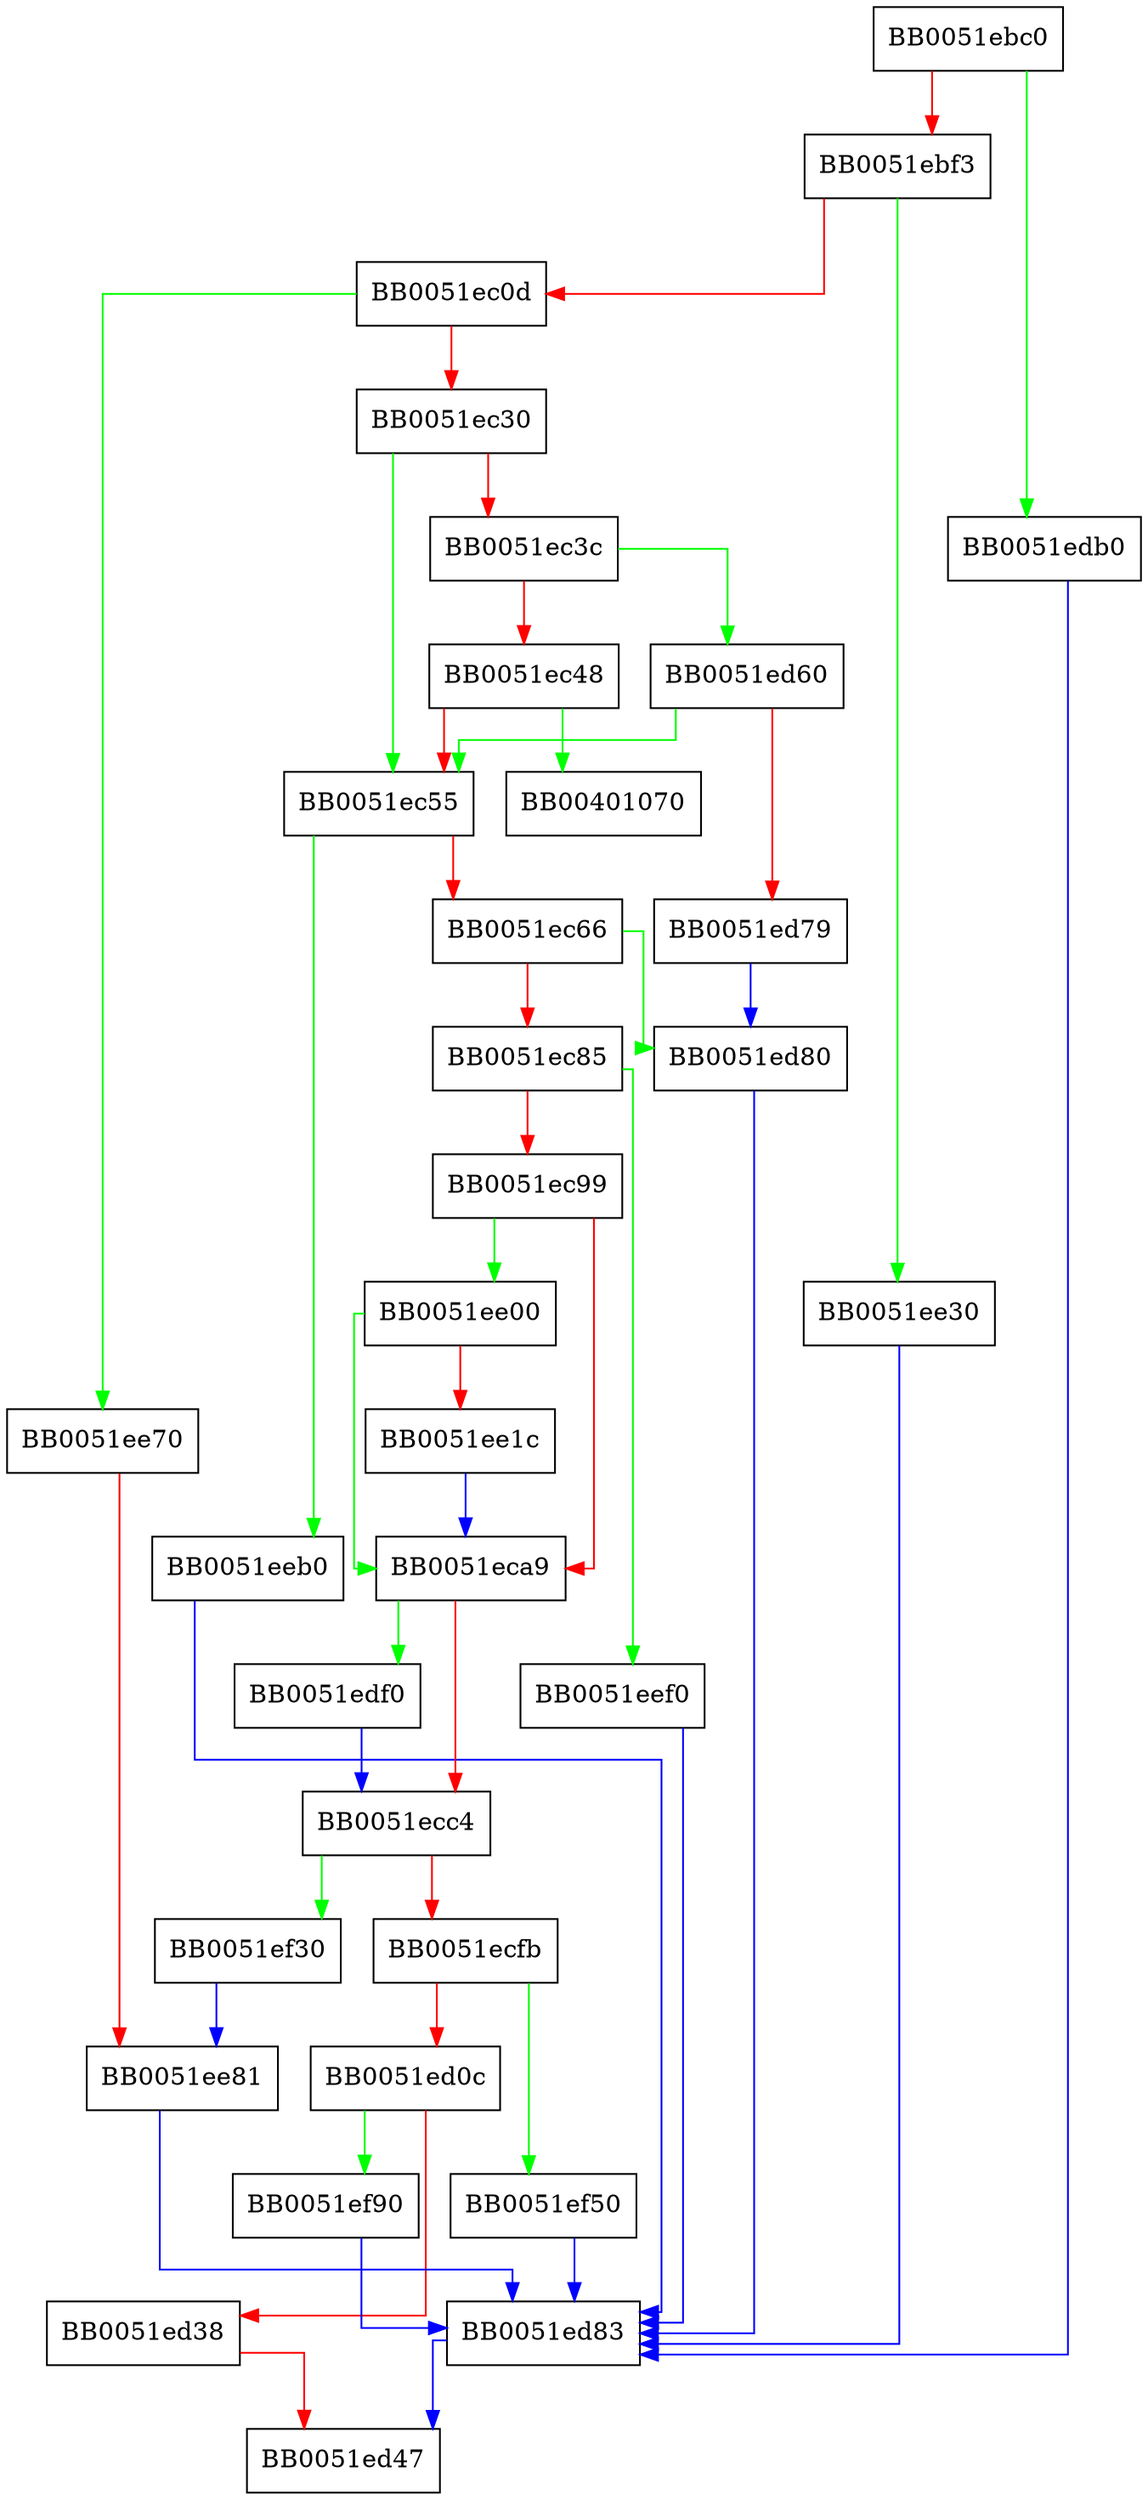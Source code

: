 digraph PKCS5_pbe2_set_iv_ex {
  node [shape="box"];
  graph [splines=ortho];
  BB0051ebc0 -> BB0051edb0 [color="green"];
  BB0051ebc0 -> BB0051ebf3 [color="red"];
  BB0051ebf3 -> BB0051ee30 [color="green"];
  BB0051ebf3 -> BB0051ec0d [color="red"];
  BB0051ec0d -> BB0051ee70 [color="green"];
  BB0051ec0d -> BB0051ec30 [color="red"];
  BB0051ec30 -> BB0051ec55 [color="green"];
  BB0051ec30 -> BB0051ec3c [color="red"];
  BB0051ec3c -> BB0051ed60 [color="green"];
  BB0051ec3c -> BB0051ec48 [color="red"];
  BB0051ec48 -> BB00401070 [color="green"];
  BB0051ec48 -> BB0051ec55 [color="red"];
  BB0051ec55 -> BB0051eeb0 [color="green"];
  BB0051ec55 -> BB0051ec66 [color="red"];
  BB0051ec66 -> BB0051ed80 [color="green"];
  BB0051ec66 -> BB0051ec85 [color="red"];
  BB0051ec85 -> BB0051eef0 [color="green"];
  BB0051ec85 -> BB0051ec99 [color="red"];
  BB0051ec99 -> BB0051ee00 [color="green"];
  BB0051ec99 -> BB0051eca9 [color="red"];
  BB0051eca9 -> BB0051edf0 [color="green"];
  BB0051eca9 -> BB0051ecc4 [color="red"];
  BB0051ecc4 -> BB0051ef30 [color="green"];
  BB0051ecc4 -> BB0051ecfb [color="red"];
  BB0051ecfb -> BB0051ef50 [color="green"];
  BB0051ecfb -> BB0051ed0c [color="red"];
  BB0051ed0c -> BB0051ef90 [color="green"];
  BB0051ed0c -> BB0051ed38 [color="red"];
  BB0051ed38 -> BB0051ed47 [color="red"];
  BB0051ed60 -> BB0051ec55 [color="green"];
  BB0051ed60 -> BB0051ed79 [color="red"];
  BB0051ed79 -> BB0051ed80 [color="blue"];
  BB0051ed80 -> BB0051ed83 [color="blue"];
  BB0051ed83 -> BB0051ed47 [color="blue"];
  BB0051edb0 -> BB0051ed83 [color="blue"];
  BB0051edf0 -> BB0051ecc4 [color="blue"];
  BB0051ee00 -> BB0051eca9 [color="green"];
  BB0051ee00 -> BB0051ee1c [color="red"];
  BB0051ee1c -> BB0051eca9 [color="blue"];
  BB0051ee30 -> BB0051ed83 [color="blue"];
  BB0051ee70 -> BB0051ee81 [color="red"];
  BB0051ee81 -> BB0051ed83 [color="blue"];
  BB0051eeb0 -> BB0051ed83 [color="blue"];
  BB0051eef0 -> BB0051ed83 [color="blue"];
  BB0051ef30 -> BB0051ee81 [color="blue"];
  BB0051ef50 -> BB0051ed83 [color="blue"];
  BB0051ef90 -> BB0051ed83 [color="blue"];
}
